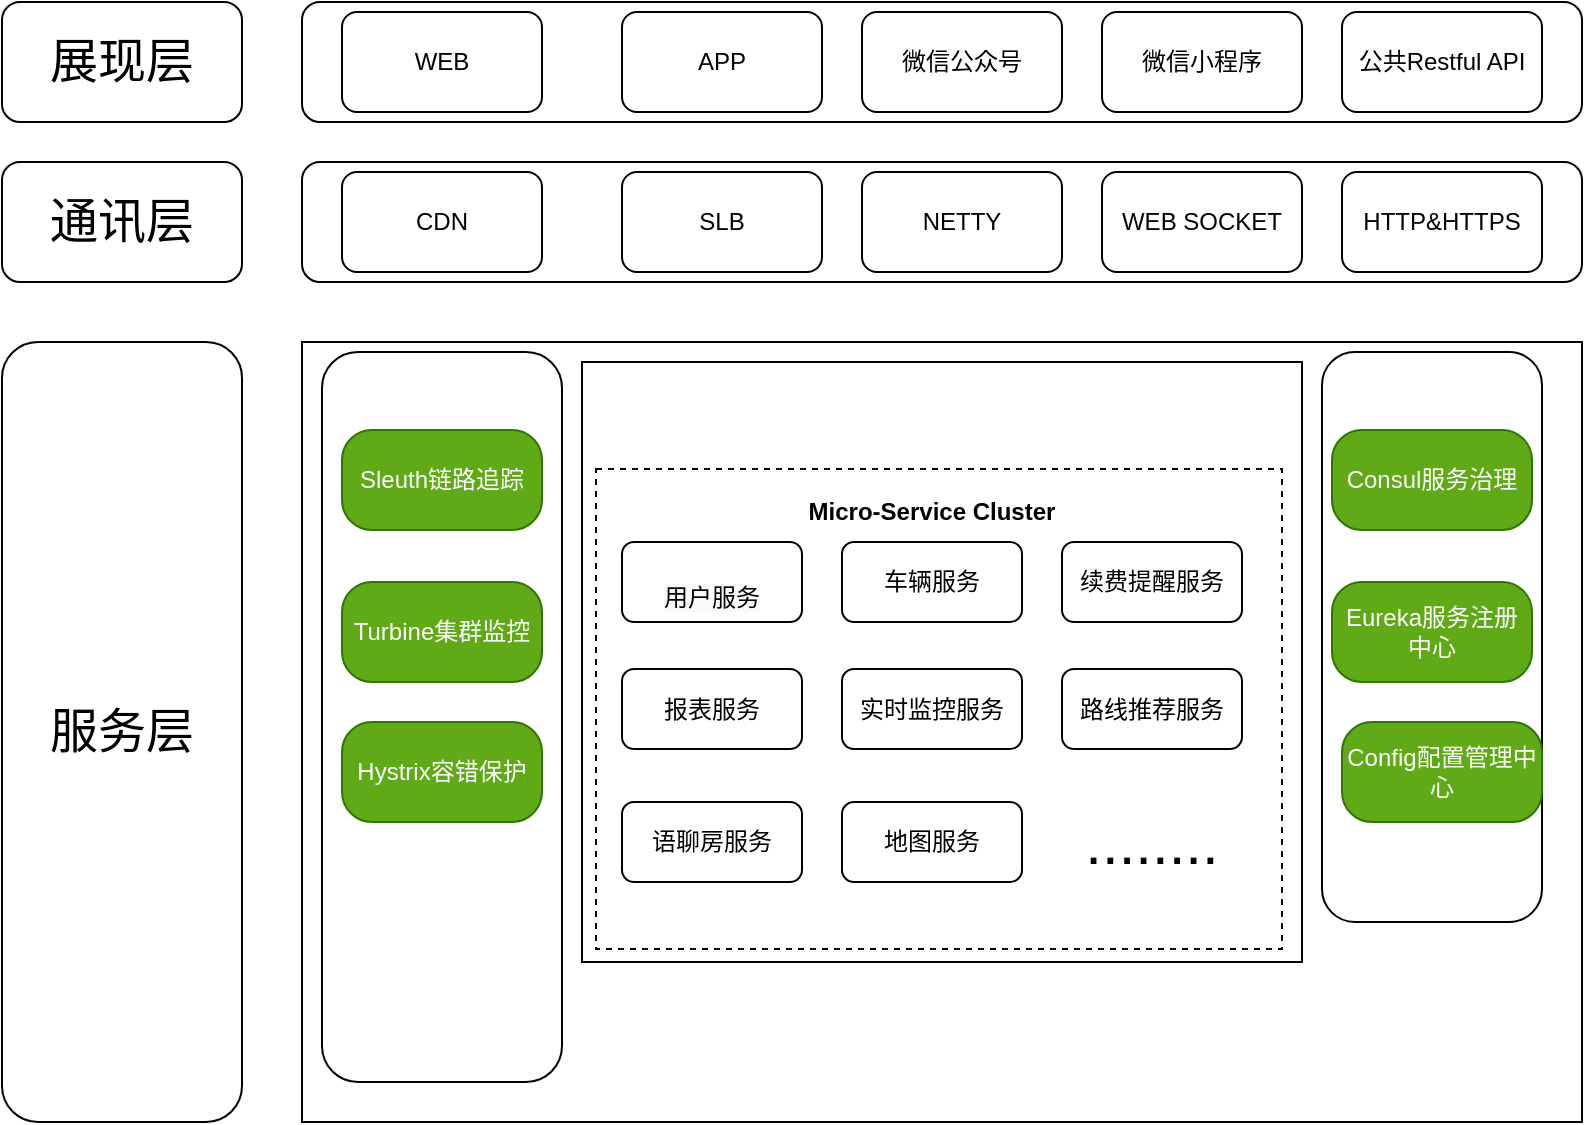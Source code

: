 <mxfile version="13.7.9" type="github">
  <diagram id="wFE0QG_FPsp0jaGvCLVb" name="Page-1">
    <mxGraphModel dx="801" dy="731" grid="1" gridSize="10" guides="1" tooltips="1" connect="1" arrows="1" fold="1" page="1" pageScale="1" pageWidth="850" pageHeight="1100" math="0" shadow="0">
      <root>
        <mxCell id="0" />
        <mxCell id="1" parent="0" />
        <mxCell id="ylZSwZwtqdPPkR00McZn-2" value="&lt;h1&gt;&lt;span style=&quot;font-weight: normal&quot;&gt;展现层&lt;/span&gt;&lt;/h1&gt;" style="rounded=1;whiteSpace=wrap;html=1;" vertex="1" parent="1">
          <mxGeometry x="40" y="80" width="120" height="60" as="geometry" />
        </mxCell>
        <mxCell id="ylZSwZwtqdPPkR00McZn-3" value="" style="rounded=1;whiteSpace=wrap;html=1;" vertex="1" parent="1">
          <mxGeometry x="190" y="80" width="640" height="60" as="geometry" />
        </mxCell>
        <mxCell id="ylZSwZwtqdPPkR00McZn-4" value="WEB" style="rounded=1;whiteSpace=wrap;html=1;" vertex="1" parent="1">
          <mxGeometry x="210" y="85" width="100" height="50" as="geometry" />
        </mxCell>
        <mxCell id="ylZSwZwtqdPPkR00McZn-5" value="APP" style="rounded=1;whiteSpace=wrap;html=1;" vertex="1" parent="1">
          <mxGeometry x="350" y="85" width="100" height="50" as="geometry" />
        </mxCell>
        <mxCell id="ylZSwZwtqdPPkR00McZn-6" value="微信小程序" style="rounded=1;whiteSpace=wrap;html=1;" vertex="1" parent="1">
          <mxGeometry x="590" y="85" width="100" height="50" as="geometry" />
        </mxCell>
        <mxCell id="ylZSwZwtqdPPkR00McZn-7" value="公共Restful API" style="rounded=1;whiteSpace=wrap;html=1;" vertex="1" parent="1">
          <mxGeometry x="710" y="85" width="100" height="50" as="geometry" />
        </mxCell>
        <mxCell id="ylZSwZwtqdPPkR00McZn-8" value="微信公众号" style="rounded=1;whiteSpace=wrap;html=1;" vertex="1" parent="1">
          <mxGeometry x="470" y="85" width="100" height="50" as="geometry" />
        </mxCell>
        <mxCell id="ylZSwZwtqdPPkR00McZn-9" value="&lt;h1&gt;&lt;span style=&quot;font-weight: normal&quot;&gt;通讯层&lt;/span&gt;&lt;/h1&gt;" style="rounded=1;whiteSpace=wrap;html=1;" vertex="1" parent="1">
          <mxGeometry x="40" y="160" width="120" height="60" as="geometry" />
        </mxCell>
        <mxCell id="ylZSwZwtqdPPkR00McZn-10" value="" style="rounded=1;whiteSpace=wrap;html=1;" vertex="1" parent="1">
          <mxGeometry x="190" y="160" width="640" height="60" as="geometry" />
        </mxCell>
        <mxCell id="ylZSwZwtqdPPkR00McZn-11" value="CDN" style="rounded=1;whiteSpace=wrap;html=1;" vertex="1" parent="1">
          <mxGeometry x="210" y="165" width="100" height="50" as="geometry" />
        </mxCell>
        <mxCell id="ylZSwZwtqdPPkR00McZn-12" value="SLB" style="rounded=1;whiteSpace=wrap;html=1;" vertex="1" parent="1">
          <mxGeometry x="350" y="165" width="100" height="50" as="geometry" />
        </mxCell>
        <mxCell id="ylZSwZwtqdPPkR00McZn-13" value="WEB SOCKET" style="rounded=1;whiteSpace=wrap;html=1;" vertex="1" parent="1">
          <mxGeometry x="590" y="165" width="100" height="50" as="geometry" />
        </mxCell>
        <mxCell id="ylZSwZwtqdPPkR00McZn-14" value="HTTP&amp;amp;HTTPS" style="rounded=1;whiteSpace=wrap;html=1;" vertex="1" parent="1">
          <mxGeometry x="710" y="165" width="100" height="50" as="geometry" />
        </mxCell>
        <mxCell id="ylZSwZwtqdPPkR00McZn-15" value="NETTY" style="rounded=1;whiteSpace=wrap;html=1;" vertex="1" parent="1">
          <mxGeometry x="470" y="165" width="100" height="50" as="geometry" />
        </mxCell>
        <mxCell id="ylZSwZwtqdPPkR00McZn-16" value="&lt;h1&gt;&lt;span style=&quot;font-weight: 400&quot;&gt;服务层&lt;/span&gt;&lt;/h1&gt;" style="rounded=1;whiteSpace=wrap;html=1;" vertex="1" parent="1">
          <mxGeometry x="40" y="250" width="120" height="390" as="geometry" />
        </mxCell>
        <mxCell id="ylZSwZwtqdPPkR00McZn-17" value="" style="rounded=8;whiteSpace=wrap;html=1;rotatable=0;connectable=1;" vertex="1" parent="1">
          <mxGeometry x="190" y="250" width="640" height="390" as="geometry" />
        </mxCell>
        <mxCell id="ylZSwZwtqdPPkR00McZn-19" value="" style="rounded=1;whiteSpace=wrap;html=1;" vertex="1" parent="1">
          <mxGeometry x="200" y="255" width="120" height="365" as="geometry" />
        </mxCell>
        <mxCell id="ylZSwZwtqdPPkR00McZn-21" value="" style="rounded=1;whiteSpace=wrap;html=1;" vertex="1" parent="1">
          <mxGeometry x="700" y="255" width="110" height="285" as="geometry" />
        </mxCell>
        <mxCell id="ylZSwZwtqdPPkR00McZn-23" value="Turbine集群监控" style="rounded=1;whiteSpace=wrap;html=1;arcSize=30;fillColor=#60a917;strokeColor=#2D7600;fontColor=#ffffff;" vertex="1" parent="1">
          <mxGeometry x="210" y="370" width="100" height="50" as="geometry" />
        </mxCell>
        <mxCell id="ylZSwZwtqdPPkR00McZn-25" value="Hystrix容错保护" style="rounded=1;whiteSpace=wrap;html=1;arcSize=30;fillColor=#60a917;strokeColor=#2D7600;fontColor=#ffffff;" vertex="1" parent="1">
          <mxGeometry x="210" y="440" width="100" height="50" as="geometry" />
        </mxCell>
        <mxCell id="ylZSwZwtqdPPkR00McZn-27" value="Sleuth链路追踪" style="rounded=1;whiteSpace=wrap;html=1;arcSize=30;fillColor=#60a917;strokeColor=#2D7600;fontColor=#ffffff;" vertex="1" parent="1">
          <mxGeometry x="210" y="294" width="100" height="50" as="geometry" />
        </mxCell>
        <mxCell id="ylZSwZwtqdPPkR00McZn-32" value="Consul服务治理" style="rounded=1;whiteSpace=wrap;html=1;arcSize=30;fillColor=#60a917;strokeColor=#2D7600;fontColor=#ffffff;" vertex="1" parent="1">
          <mxGeometry x="705" y="294" width="100" height="50" as="geometry" />
        </mxCell>
        <mxCell id="ylZSwZwtqdPPkR00McZn-33" value="Eureka服务注册中心" style="rounded=1;whiteSpace=wrap;html=1;arcSize=30;fillColor=#60a917;strokeColor=#2D7600;fontColor=#ffffff;" vertex="1" parent="1">
          <mxGeometry x="705" y="370" width="100" height="50" as="geometry" />
        </mxCell>
        <mxCell id="ylZSwZwtqdPPkR00McZn-34" value="Config配置管理中心" style="rounded=1;whiteSpace=wrap;html=1;arcSize=30;fillColor=#60a917;strokeColor=#2D7600;fontColor=#ffffff;" vertex="1" parent="1">
          <mxGeometry x="710" y="440" width="100" height="50" as="geometry" />
        </mxCell>
        <mxCell id="ylZSwZwtqdPPkR00McZn-35" value="" style="rounded=0;whiteSpace=wrap;html=1;" vertex="1" parent="1">
          <mxGeometry x="330" y="260" width="360" height="300" as="geometry" />
        </mxCell>
        <mxCell id="ylZSwZwtqdPPkR00McZn-37" value="&lt;div&gt;&lt;br&gt;&lt;/div&gt;" style="rounded=0;whiteSpace=wrap;html=1;dashed=1;align=center;" vertex="1" parent="1">
          <mxGeometry x="337" y="313.5" width="343" height="240" as="geometry" />
        </mxCell>
        <mxCell id="ylZSwZwtqdPPkR00McZn-39" value="&lt;span&gt;&lt;b&gt;Micro-Service Cluster&lt;/b&gt;&lt;/span&gt;" style="rounded=1;whiteSpace=wrap;html=1;opacity=0;" vertex="1" parent="1">
          <mxGeometry x="350" y="320" width="310" height="30" as="geometry" />
        </mxCell>
        <mxCell id="ylZSwZwtqdPPkR00McZn-40" value="" style="rounded=0;whiteSpace=wrap;html=1;opacity=0;" vertex="1" parent="1">
          <mxGeometry x="430" y="290" width="120" height="60" as="geometry" />
        </mxCell>
        <mxCell id="ylZSwZwtqdPPkR00McZn-42" value="车辆服务" style="rounded=1;whiteSpace=wrap;html=1;" vertex="1" parent="1">
          <mxGeometry x="460" y="350" width="90" height="40" as="geometry" />
        </mxCell>
        <mxCell id="ylZSwZwtqdPPkR00McZn-43" value="&lt;br&gt;&lt;span style=&quot;color: rgb(0 , 0 , 0) ; font-family: &amp;#34;helvetica&amp;#34; ; font-size: 12px ; font-style: normal ; font-weight: 400 ; letter-spacing: normal ; text-align: center ; text-indent: 0px ; text-transform: none ; word-spacing: 0px ; background-color: rgb(248 , 249 , 250) ; display: inline ; float: none&quot;&gt;用户服务&lt;/span&gt;&lt;br&gt;" style="rounded=1;whiteSpace=wrap;html=1;" vertex="1" parent="1">
          <mxGeometry x="350" y="350" width="90" height="40" as="geometry" />
        </mxCell>
        <mxCell id="ylZSwZwtqdPPkR00McZn-44" value="续费提醒服务" style="rounded=1;whiteSpace=wrap;html=1;" vertex="1" parent="1">
          <mxGeometry x="570" y="350" width="90" height="40" as="geometry" />
        </mxCell>
        <mxCell id="ylZSwZwtqdPPkR00McZn-45" value="报表服务" style="rounded=1;whiteSpace=wrap;html=1;" vertex="1" parent="1">
          <mxGeometry x="350" y="413.5" width="90" height="40" as="geometry" />
        </mxCell>
        <mxCell id="ylZSwZwtqdPPkR00McZn-46" value="实时监控服务" style="rounded=1;whiteSpace=wrap;html=1;" vertex="1" parent="1">
          <mxGeometry x="460" y="413.5" width="90" height="40" as="geometry" />
        </mxCell>
        <mxCell id="ylZSwZwtqdPPkR00McZn-47" value="路线推荐服务" style="rounded=1;whiteSpace=wrap;html=1;" vertex="1" parent="1">
          <mxGeometry x="570" y="413.5" width="90" height="40" as="geometry" />
        </mxCell>
        <mxCell id="ylZSwZwtqdPPkR00McZn-48" value="语聊房服务" style="rounded=1;whiteSpace=wrap;html=1;" vertex="1" parent="1">
          <mxGeometry x="350" y="480" width="90" height="40" as="geometry" />
        </mxCell>
        <mxCell id="ylZSwZwtqdPPkR00McZn-49" value="地图服务" style="rounded=1;whiteSpace=wrap;html=1;" vertex="1" parent="1">
          <mxGeometry x="460" y="480" width="90" height="40" as="geometry" />
        </mxCell>
        <mxCell id="ylZSwZwtqdPPkR00McZn-50" value="........" style="rounded=1;whiteSpace=wrap;html=1;opacity=0;fontSize=30;" vertex="1" parent="1">
          <mxGeometry x="570" y="480" width="90" height="40" as="geometry" />
        </mxCell>
      </root>
    </mxGraphModel>
  </diagram>
</mxfile>

